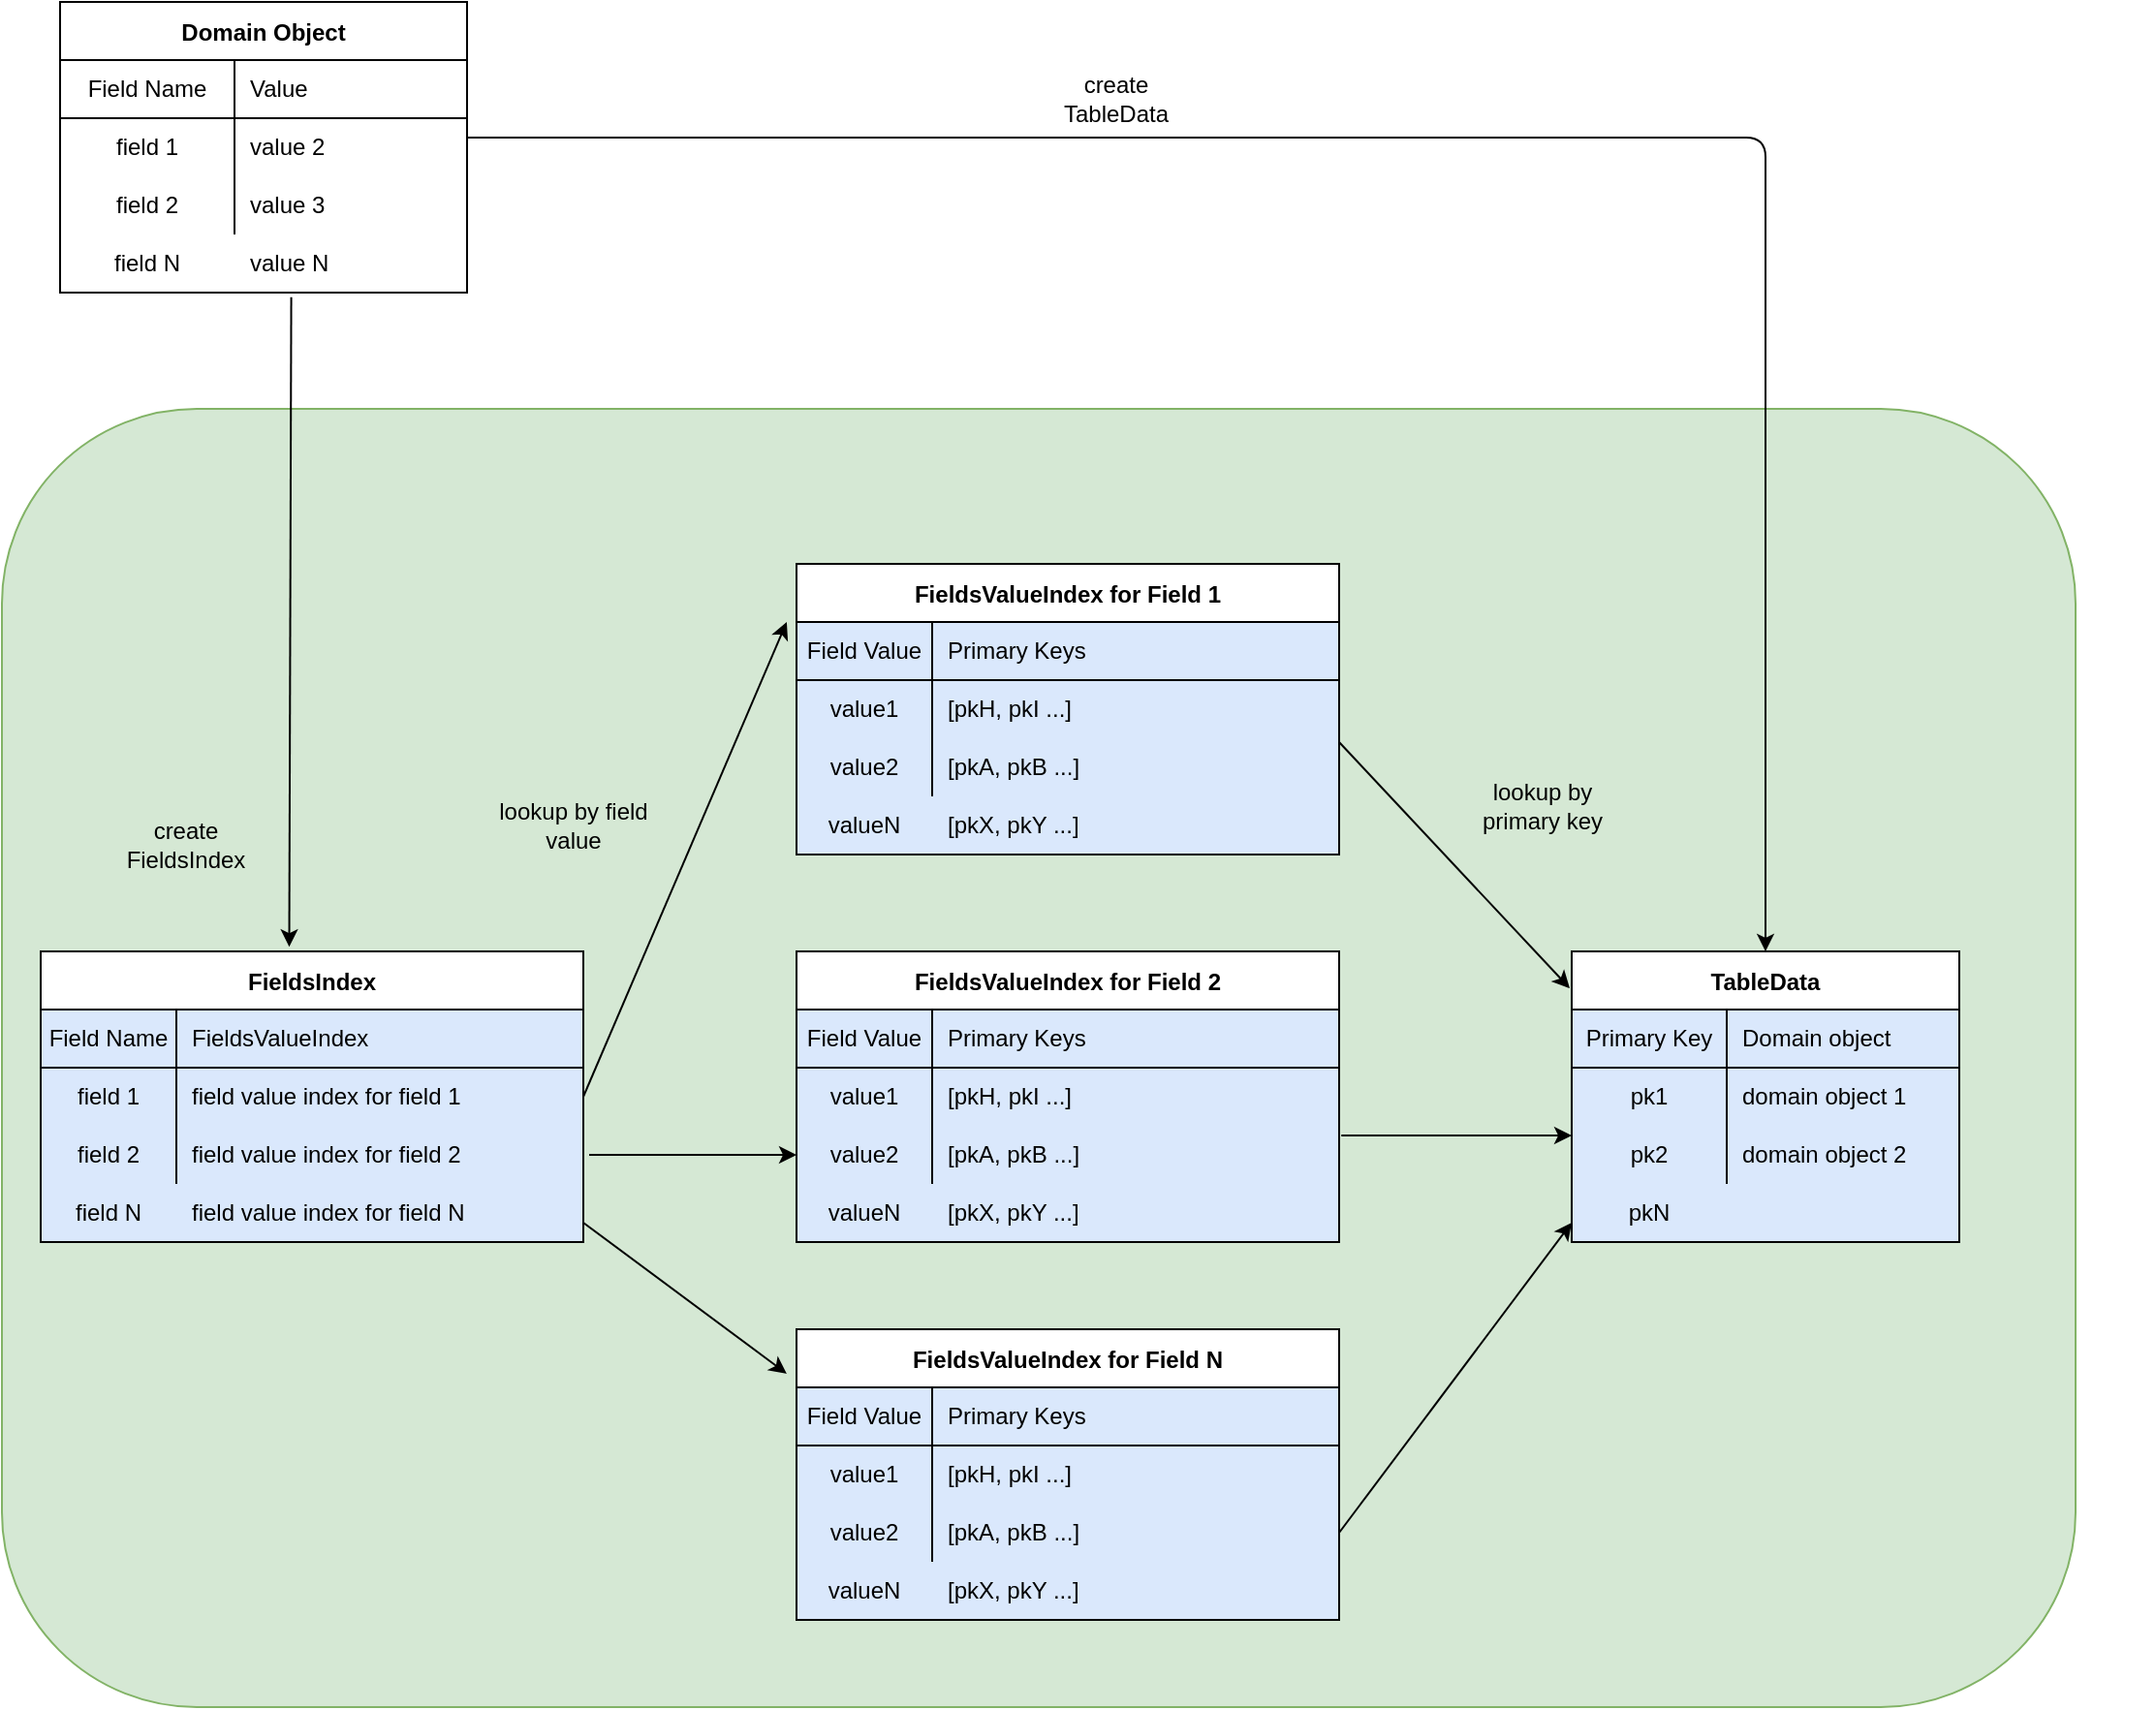 <mxfile version="14.8.2" type="device"><diagram id="J1YsiFlUIlFdMk5uR52n" name="Page-1"><mxGraphModel dx="1305" dy="917" grid="1" gridSize="10" guides="1" tooltips="1" connect="1" arrows="1" fold="1" page="1" pageScale="1" pageWidth="827" pageHeight="1169" math="0" shadow="0"><root><mxCell id="0"/><mxCell id="1" parent="0"/><mxCell id="lte7w0-O2yBBTRdBfXbU-105" value="" style="rounded=1;whiteSpace=wrap;html=1;fillColor=#d5e8d4;strokeColor=#82b366;" vertex="1" parent="1"><mxGeometry x="50" y="220" width="1070" height="670" as="geometry"/></mxCell><mxCell id="lte7w0-O2yBBTRdBfXbU-35" value="" style="group;fillColor=#dae8fc;strokeColor=#6c8ebf;" vertex="1" connectable="0" parent="1"><mxGeometry x="70" y="500" width="280" height="150" as="geometry"/></mxCell><mxCell id="lte7w0-O2yBBTRdBfXbU-22" value="FieldsIndex" style="shape=table;startSize=30;container=1;collapsible=0;childLayout=tableLayout;fixedRows=1;rowLines=0;fontStyle=1;align=center;" vertex="1" parent="lte7w0-O2yBBTRdBfXbU-35"><mxGeometry width="280" height="150" as="geometry"/></mxCell><mxCell id="lte7w0-O2yBBTRdBfXbU-23" value="" style="shape=partialRectangle;html=1;whiteSpace=wrap;collapsible=0;dropTarget=0;pointerEvents=0;fillColor=none;top=0;left=0;bottom=1;right=0;points=[[0,0.5],[1,0.5]];portConstraint=eastwest;" vertex="1" parent="lte7w0-O2yBBTRdBfXbU-22"><mxGeometry y="30" width="280" height="30" as="geometry"/></mxCell><mxCell id="lte7w0-O2yBBTRdBfXbU-24" value="Field Name" style="shape=partialRectangle;html=1;whiteSpace=wrap;connectable=0;fillColor=none;top=0;left=0;bottom=0;right=0;overflow=hidden;" vertex="1" parent="lte7w0-O2yBBTRdBfXbU-23"><mxGeometry width="70" height="30" as="geometry"/></mxCell><mxCell id="lte7w0-O2yBBTRdBfXbU-25" value="FieldsValueIndex" style="shape=partialRectangle;html=1;whiteSpace=wrap;connectable=0;fillColor=none;top=0;left=0;bottom=0;right=0;align=left;spacingLeft=6;overflow=hidden;" vertex="1" parent="lte7w0-O2yBBTRdBfXbU-23"><mxGeometry x="70" width="210" height="30" as="geometry"/></mxCell><mxCell id="lte7w0-O2yBBTRdBfXbU-26" value="" style="shape=partialRectangle;html=1;whiteSpace=wrap;collapsible=0;dropTarget=0;pointerEvents=0;fillColor=none;top=0;left=0;bottom=0;right=0;points=[[0,0.5],[1,0.5]];portConstraint=eastwest;" vertex="1" parent="lte7w0-O2yBBTRdBfXbU-22"><mxGeometry y="60" width="280" height="30" as="geometry"/></mxCell><mxCell id="lte7w0-O2yBBTRdBfXbU-27" value="field 1" style="shape=partialRectangle;html=1;whiteSpace=wrap;connectable=0;fillColor=none;top=0;left=0;bottom=0;right=0;overflow=hidden;" vertex="1" parent="lte7w0-O2yBBTRdBfXbU-26"><mxGeometry width="70" height="30" as="geometry"/></mxCell><mxCell id="lte7w0-O2yBBTRdBfXbU-28" value="field value index for field 1" style="shape=partialRectangle;html=1;whiteSpace=wrap;connectable=0;fillColor=none;top=0;left=0;bottom=0;right=0;align=left;spacingLeft=6;overflow=hidden;" vertex="1" parent="lte7w0-O2yBBTRdBfXbU-26"><mxGeometry x="70" width="210" height="30" as="geometry"/></mxCell><mxCell id="lte7w0-O2yBBTRdBfXbU-29" value="" style="shape=partialRectangle;html=1;whiteSpace=wrap;collapsible=0;dropTarget=0;pointerEvents=0;fillColor=none;top=0;left=0;bottom=0;right=0;points=[[0,0.5],[1,0.5]];portConstraint=eastwest;" vertex="1" parent="lte7w0-O2yBBTRdBfXbU-22"><mxGeometry y="90" width="280" height="30" as="geometry"/></mxCell><mxCell id="lte7w0-O2yBBTRdBfXbU-30" value="field 2" style="shape=partialRectangle;html=1;whiteSpace=wrap;connectable=0;fillColor=none;top=0;left=0;bottom=0;right=0;overflow=hidden;" vertex="1" parent="lte7w0-O2yBBTRdBfXbU-29"><mxGeometry width="70" height="30" as="geometry"/></mxCell><mxCell id="lte7w0-O2yBBTRdBfXbU-31" value="field value index for field 2" style="shape=partialRectangle;html=1;whiteSpace=wrap;connectable=0;fillColor=none;top=0;left=0;bottom=0;right=0;align=left;spacingLeft=6;overflow=hidden;" vertex="1" parent="lte7w0-O2yBBTRdBfXbU-29"><mxGeometry x="70" width="210" height="30" as="geometry"/></mxCell><mxCell id="lte7w0-O2yBBTRdBfXbU-34" value="field N" style="shape=partialRectangle;html=1;whiteSpace=wrap;connectable=0;fillColor=none;top=0;left=0;bottom=0;right=0;overflow=hidden;" vertex="1" parent="lte7w0-O2yBBTRdBfXbU-35"><mxGeometry y="120" width="70" height="30" as="geometry"/></mxCell><mxCell id="lte7w0-O2yBBTRdBfXbU-49" value="field value index for field N" style="shape=partialRectangle;html=1;whiteSpace=wrap;connectable=0;fillColor=none;top=0;left=0;bottom=0;right=0;align=left;spacingLeft=6;overflow=hidden;" vertex="1" parent="lte7w0-O2yBBTRdBfXbU-35"><mxGeometry x="70" y="120" width="210" height="30" as="geometry"/></mxCell><mxCell id="lte7w0-O2yBBTRdBfXbU-36" value="" style="group" vertex="1" connectable="0" parent="1"><mxGeometry x="860" y="390" width="300" height="150" as="geometry"/></mxCell><mxCell id="lte7w0-O2yBBTRdBfXbU-33" value="domain object N" style="shape=partialRectangle;html=1;whiteSpace=wrap;connectable=0;fillColor=none;top=0;left=0;bottom=0;right=0;align=left;spacingLeft=6;overflow=hidden;" vertex="1" parent="lte7w0-O2yBBTRdBfXbU-36"><mxGeometry x="80" y="120" width="220" height="30" as="geometry"/></mxCell><mxCell id="lte7w0-O2yBBTRdBfXbU-81" value="" style="group;fillColor=#dae8fc;strokeColor=#6c8ebf;" vertex="1" connectable="0" parent="lte7w0-O2yBBTRdBfXbU-36"><mxGeometry y="110" width="200" height="150" as="geometry"/></mxCell><mxCell id="lte7w0-O2yBBTRdBfXbU-2" value="TableData" style="shape=table;startSize=30;container=1;collapsible=0;childLayout=tableLayout;fixedRows=1;rowLines=0;fontStyle=1;align=center;" vertex="1" parent="lte7w0-O2yBBTRdBfXbU-81"><mxGeometry width="200" height="150" as="geometry"/></mxCell><mxCell id="lte7w0-O2yBBTRdBfXbU-3" value="" style="shape=partialRectangle;html=1;whiteSpace=wrap;collapsible=0;dropTarget=0;pointerEvents=0;fillColor=none;top=0;left=0;bottom=1;right=0;points=[[0,0.5],[1,0.5]];portConstraint=eastwest;" vertex="1" parent="lte7w0-O2yBBTRdBfXbU-2"><mxGeometry y="30" width="200" height="30" as="geometry"/></mxCell><mxCell id="lte7w0-O2yBBTRdBfXbU-4" value="Primary Key" style="shape=partialRectangle;html=1;whiteSpace=wrap;connectable=0;fillColor=none;top=0;left=0;bottom=0;right=0;overflow=hidden;" vertex="1" parent="lte7w0-O2yBBTRdBfXbU-3"><mxGeometry width="80" height="30" as="geometry"/></mxCell><mxCell id="lte7w0-O2yBBTRdBfXbU-5" value="Domain object" style="shape=partialRectangle;html=1;whiteSpace=wrap;connectable=0;fillColor=none;top=0;left=0;bottom=0;right=0;align=left;spacingLeft=6;overflow=hidden;" vertex="1" parent="lte7w0-O2yBBTRdBfXbU-3"><mxGeometry x="80" width="120" height="30" as="geometry"/></mxCell><mxCell id="lte7w0-O2yBBTRdBfXbU-6" value="" style="shape=partialRectangle;html=1;whiteSpace=wrap;collapsible=0;dropTarget=0;pointerEvents=0;fillColor=none;top=0;left=0;bottom=0;right=0;points=[[0,0.5],[1,0.5]];portConstraint=eastwest;" vertex="1" parent="lte7w0-O2yBBTRdBfXbU-2"><mxGeometry y="60" width="200" height="30" as="geometry"/></mxCell><mxCell id="lte7w0-O2yBBTRdBfXbU-7" value="pk1" style="shape=partialRectangle;html=1;whiteSpace=wrap;connectable=0;fillColor=none;top=0;left=0;bottom=0;right=0;overflow=hidden;" vertex="1" parent="lte7w0-O2yBBTRdBfXbU-6"><mxGeometry width="80" height="30" as="geometry"/></mxCell><mxCell id="lte7w0-O2yBBTRdBfXbU-8" value="domain object 1" style="shape=partialRectangle;html=1;whiteSpace=wrap;connectable=0;fillColor=none;top=0;left=0;bottom=0;right=0;align=left;spacingLeft=6;overflow=hidden;" vertex="1" parent="lte7w0-O2yBBTRdBfXbU-6"><mxGeometry x="80" width="120" height="30" as="geometry"/></mxCell><mxCell id="lte7w0-O2yBBTRdBfXbU-9" value="" style="shape=partialRectangle;html=1;whiteSpace=wrap;collapsible=0;dropTarget=0;pointerEvents=0;fillColor=none;top=0;left=0;bottom=0;right=0;points=[[0,0.5],[1,0.5]];portConstraint=eastwest;" vertex="1" parent="lte7w0-O2yBBTRdBfXbU-2"><mxGeometry y="90" width="200" height="30" as="geometry"/></mxCell><mxCell id="lte7w0-O2yBBTRdBfXbU-10" value="pk2" style="shape=partialRectangle;html=1;whiteSpace=wrap;connectable=0;fillColor=none;top=0;left=0;bottom=0;right=0;overflow=hidden;" vertex="1" parent="lte7w0-O2yBBTRdBfXbU-9"><mxGeometry width="80" height="30" as="geometry"/></mxCell><mxCell id="lte7w0-O2yBBTRdBfXbU-11" value="domain object 2" style="shape=partialRectangle;html=1;whiteSpace=wrap;connectable=0;fillColor=none;top=0;left=0;bottom=0;right=0;align=left;spacingLeft=6;overflow=hidden;" vertex="1" parent="lte7w0-O2yBBTRdBfXbU-9"><mxGeometry x="80" width="120" height="30" as="geometry"/></mxCell><mxCell id="lte7w0-O2yBBTRdBfXbU-32" value="pkN" style="shape=partialRectangle;html=1;whiteSpace=wrap;connectable=0;fillColor=none;top=0;left=0;bottom=0;right=0;overflow=hidden;" vertex="1" parent="lte7w0-O2yBBTRdBfXbU-81"><mxGeometry y="120" width="80" height="30" as="geometry"/></mxCell><mxCell id="lte7w0-O2yBBTRdBfXbU-37" value="" style="group;fillColor=#dae8fc;strokeColor=#6c8ebf;" vertex="1" connectable="0" parent="1"><mxGeometry x="460" y="300" width="280" height="150" as="geometry"/></mxCell><mxCell id="lte7w0-O2yBBTRdBfXbU-38" value="FieldsValueIndex for Field 1" style="shape=table;startSize=30;container=1;collapsible=0;childLayout=tableLayout;fixedRows=1;rowLines=0;fontStyle=1;align=center;" vertex="1" parent="lte7w0-O2yBBTRdBfXbU-37"><mxGeometry width="280" height="150" as="geometry"/></mxCell><mxCell id="lte7w0-O2yBBTRdBfXbU-39" value="" style="shape=partialRectangle;html=1;whiteSpace=wrap;collapsible=0;dropTarget=0;pointerEvents=0;fillColor=none;top=0;left=0;bottom=1;right=0;points=[[0,0.5],[1,0.5]];portConstraint=eastwest;" vertex="1" parent="lte7w0-O2yBBTRdBfXbU-38"><mxGeometry y="30" width="280" height="30" as="geometry"/></mxCell><mxCell id="lte7w0-O2yBBTRdBfXbU-40" value="Field Value" style="shape=partialRectangle;html=1;whiteSpace=wrap;connectable=0;fillColor=none;top=0;left=0;bottom=0;right=0;overflow=hidden;" vertex="1" parent="lte7w0-O2yBBTRdBfXbU-39"><mxGeometry width="70" height="30" as="geometry"/></mxCell><mxCell id="lte7w0-O2yBBTRdBfXbU-41" value="Primary Keys" style="shape=partialRectangle;html=1;whiteSpace=wrap;connectable=0;fillColor=none;top=0;left=0;bottom=0;right=0;align=left;spacingLeft=6;overflow=hidden;" vertex="1" parent="lte7w0-O2yBBTRdBfXbU-39"><mxGeometry x="70" width="210" height="30" as="geometry"/></mxCell><mxCell id="lte7w0-O2yBBTRdBfXbU-42" value="" style="shape=partialRectangle;html=1;whiteSpace=wrap;collapsible=0;dropTarget=0;pointerEvents=0;fillColor=none;top=0;left=0;bottom=0;right=0;points=[[0,0.5],[1,0.5]];portConstraint=eastwest;" vertex="1" parent="lte7w0-O2yBBTRdBfXbU-38"><mxGeometry y="60" width="280" height="30" as="geometry"/></mxCell><mxCell id="lte7w0-O2yBBTRdBfXbU-43" value="value1" style="shape=partialRectangle;html=1;whiteSpace=wrap;connectable=0;fillColor=none;top=0;left=0;bottom=0;right=0;overflow=hidden;" vertex="1" parent="lte7w0-O2yBBTRdBfXbU-42"><mxGeometry width="70" height="30" as="geometry"/></mxCell><mxCell id="lte7w0-O2yBBTRdBfXbU-44" value="[pkH, pkI ...]" style="shape=partialRectangle;html=1;whiteSpace=wrap;connectable=0;fillColor=none;top=0;left=0;bottom=0;right=0;align=left;spacingLeft=6;overflow=hidden;" vertex="1" parent="lte7w0-O2yBBTRdBfXbU-42"><mxGeometry x="70" width="210" height="30" as="geometry"/></mxCell><mxCell id="lte7w0-O2yBBTRdBfXbU-45" value="" style="shape=partialRectangle;html=1;whiteSpace=wrap;collapsible=0;dropTarget=0;pointerEvents=0;fillColor=none;top=0;left=0;bottom=0;right=0;points=[[0,0.5],[1,0.5]];portConstraint=eastwest;" vertex="1" parent="lte7w0-O2yBBTRdBfXbU-38"><mxGeometry y="90" width="280" height="30" as="geometry"/></mxCell><mxCell id="lte7w0-O2yBBTRdBfXbU-46" value="value2" style="shape=partialRectangle;html=1;whiteSpace=wrap;connectable=0;fillColor=none;top=0;left=0;bottom=0;right=0;overflow=hidden;" vertex="1" parent="lte7w0-O2yBBTRdBfXbU-45"><mxGeometry width="70" height="30" as="geometry"/></mxCell><mxCell id="lte7w0-O2yBBTRdBfXbU-47" value="[pkA, pkB ...]" style="shape=partialRectangle;html=1;whiteSpace=wrap;connectable=0;fillColor=none;top=0;left=0;bottom=0;right=0;align=left;spacingLeft=6;overflow=hidden;" vertex="1" parent="lte7w0-O2yBBTRdBfXbU-45"><mxGeometry x="70" width="210" height="30" as="geometry"/></mxCell><mxCell id="lte7w0-O2yBBTRdBfXbU-48" value="valueN" style="shape=partialRectangle;html=1;whiteSpace=wrap;connectable=0;fillColor=none;top=0;left=0;bottom=0;right=0;overflow=hidden;" vertex="1" parent="lte7w0-O2yBBTRdBfXbU-37"><mxGeometry y="120" width="70" height="30" as="geometry"/></mxCell><mxCell id="lte7w0-O2yBBTRdBfXbU-51" value="[pkX, pkY ...]" style="shape=partialRectangle;html=1;whiteSpace=wrap;connectable=0;fillColor=none;top=0;left=0;bottom=0;right=0;align=left;spacingLeft=6;overflow=hidden;" vertex="1" parent="lte7w0-O2yBBTRdBfXbU-37"><mxGeometry x="70" y="120" width="210" height="30" as="geometry"/></mxCell><mxCell id="lte7w0-O2yBBTRdBfXbU-52" value="" style="group;fillColor=#dae8fc;strokeColor=#6c8ebf;" vertex="1" connectable="0" parent="1"><mxGeometry x="460" y="500" width="280" height="150" as="geometry"/></mxCell><mxCell id="lte7w0-O2yBBTRdBfXbU-53" value="FieldsValueIndex for Field 2" style="shape=table;startSize=30;container=1;collapsible=0;childLayout=tableLayout;fixedRows=1;rowLines=0;fontStyle=1;align=center;" vertex="1" parent="lte7w0-O2yBBTRdBfXbU-52"><mxGeometry width="280" height="150" as="geometry"/></mxCell><mxCell id="lte7w0-O2yBBTRdBfXbU-54" value="" style="shape=partialRectangle;html=1;whiteSpace=wrap;collapsible=0;dropTarget=0;pointerEvents=0;fillColor=none;top=0;left=0;bottom=1;right=0;points=[[0,0.5],[1,0.5]];portConstraint=eastwest;" vertex="1" parent="lte7w0-O2yBBTRdBfXbU-53"><mxGeometry y="30" width="280" height="30" as="geometry"/></mxCell><mxCell id="lte7w0-O2yBBTRdBfXbU-55" value="Field Value" style="shape=partialRectangle;html=1;whiteSpace=wrap;connectable=0;fillColor=none;top=0;left=0;bottom=0;right=0;overflow=hidden;" vertex="1" parent="lte7w0-O2yBBTRdBfXbU-54"><mxGeometry width="70" height="30" as="geometry"/></mxCell><mxCell id="lte7w0-O2yBBTRdBfXbU-56" value="Primary Keys" style="shape=partialRectangle;html=1;whiteSpace=wrap;connectable=0;fillColor=none;top=0;left=0;bottom=0;right=0;align=left;spacingLeft=6;overflow=hidden;" vertex="1" parent="lte7w0-O2yBBTRdBfXbU-54"><mxGeometry x="70" width="210" height="30" as="geometry"/></mxCell><mxCell id="lte7w0-O2yBBTRdBfXbU-57" value="" style="shape=partialRectangle;html=1;whiteSpace=wrap;collapsible=0;dropTarget=0;pointerEvents=0;fillColor=none;top=0;left=0;bottom=0;right=0;points=[[0,0.5],[1,0.5]];portConstraint=eastwest;" vertex="1" parent="lte7w0-O2yBBTRdBfXbU-53"><mxGeometry y="60" width="280" height="30" as="geometry"/></mxCell><mxCell id="lte7w0-O2yBBTRdBfXbU-58" value="value1" style="shape=partialRectangle;html=1;whiteSpace=wrap;connectable=0;fillColor=none;top=0;left=0;bottom=0;right=0;overflow=hidden;" vertex="1" parent="lte7w0-O2yBBTRdBfXbU-57"><mxGeometry width="70" height="30" as="geometry"/></mxCell><mxCell id="lte7w0-O2yBBTRdBfXbU-59" value="[pkH, pkI ...]" style="shape=partialRectangle;html=1;whiteSpace=wrap;connectable=0;fillColor=none;top=0;left=0;bottom=0;right=0;align=left;spacingLeft=6;overflow=hidden;" vertex="1" parent="lte7w0-O2yBBTRdBfXbU-57"><mxGeometry x="70" width="210" height="30" as="geometry"/></mxCell><mxCell id="lte7w0-O2yBBTRdBfXbU-60" value="" style="shape=partialRectangle;html=1;whiteSpace=wrap;collapsible=0;dropTarget=0;pointerEvents=0;fillColor=none;top=0;left=0;bottom=0;right=0;points=[[0,0.5],[1,0.5]];portConstraint=eastwest;" vertex="1" parent="lte7w0-O2yBBTRdBfXbU-53"><mxGeometry y="90" width="280" height="30" as="geometry"/></mxCell><mxCell id="lte7w0-O2yBBTRdBfXbU-61" value="value2" style="shape=partialRectangle;html=1;whiteSpace=wrap;connectable=0;fillColor=none;top=0;left=0;bottom=0;right=0;overflow=hidden;" vertex="1" parent="lte7w0-O2yBBTRdBfXbU-60"><mxGeometry width="70" height="30" as="geometry"/></mxCell><mxCell id="lte7w0-O2yBBTRdBfXbU-62" value="[pkA, pkB ...]" style="shape=partialRectangle;html=1;whiteSpace=wrap;connectable=0;fillColor=none;top=0;left=0;bottom=0;right=0;align=left;spacingLeft=6;overflow=hidden;" vertex="1" parent="lte7w0-O2yBBTRdBfXbU-60"><mxGeometry x="70" width="210" height="30" as="geometry"/></mxCell><mxCell id="lte7w0-O2yBBTRdBfXbU-63" value="valueN" style="shape=partialRectangle;html=1;whiteSpace=wrap;connectable=0;fillColor=none;top=0;left=0;bottom=0;right=0;overflow=hidden;" vertex="1" parent="lte7w0-O2yBBTRdBfXbU-52"><mxGeometry y="120" width="70" height="30" as="geometry"/></mxCell><mxCell id="lte7w0-O2yBBTRdBfXbU-64" value="[pkX, pkY ...]" style="shape=partialRectangle;html=1;whiteSpace=wrap;connectable=0;fillColor=none;top=0;left=0;bottom=0;right=0;align=left;spacingLeft=6;overflow=hidden;" vertex="1" parent="lte7w0-O2yBBTRdBfXbU-52"><mxGeometry x="70" y="120" width="210" height="30" as="geometry"/></mxCell><mxCell id="lte7w0-O2yBBTRdBfXbU-65" value="" style="group;fillColor=#dae8fc;strokeColor=#6c8ebf;" vertex="1" connectable="0" parent="1"><mxGeometry x="460" y="695" width="280" height="150" as="geometry"/></mxCell><mxCell id="lte7w0-O2yBBTRdBfXbU-66" value="FieldsValueIndex for Field N" style="shape=table;startSize=30;container=1;collapsible=0;childLayout=tableLayout;fixedRows=1;rowLines=0;fontStyle=1;align=center;" vertex="1" parent="lte7w0-O2yBBTRdBfXbU-65"><mxGeometry width="280" height="150" as="geometry"/></mxCell><mxCell id="lte7w0-O2yBBTRdBfXbU-67" value="" style="shape=partialRectangle;html=1;whiteSpace=wrap;collapsible=0;dropTarget=0;pointerEvents=0;fillColor=none;top=0;left=0;bottom=1;right=0;points=[[0,0.5],[1,0.5]];portConstraint=eastwest;" vertex="1" parent="lte7w0-O2yBBTRdBfXbU-66"><mxGeometry y="30" width="280" height="30" as="geometry"/></mxCell><mxCell id="lte7w0-O2yBBTRdBfXbU-68" value="Field Value" style="shape=partialRectangle;html=1;whiteSpace=wrap;connectable=0;fillColor=none;top=0;left=0;bottom=0;right=0;overflow=hidden;" vertex="1" parent="lte7w0-O2yBBTRdBfXbU-67"><mxGeometry width="70" height="30" as="geometry"/></mxCell><mxCell id="lte7w0-O2yBBTRdBfXbU-69" value="Primary Keys" style="shape=partialRectangle;html=1;whiteSpace=wrap;connectable=0;fillColor=none;top=0;left=0;bottom=0;right=0;align=left;spacingLeft=6;overflow=hidden;" vertex="1" parent="lte7w0-O2yBBTRdBfXbU-67"><mxGeometry x="70" width="210" height="30" as="geometry"/></mxCell><mxCell id="lte7w0-O2yBBTRdBfXbU-70" value="" style="shape=partialRectangle;html=1;whiteSpace=wrap;collapsible=0;dropTarget=0;pointerEvents=0;fillColor=none;top=0;left=0;bottom=0;right=0;points=[[0,0.5],[1,0.5]];portConstraint=eastwest;" vertex="1" parent="lte7w0-O2yBBTRdBfXbU-66"><mxGeometry y="60" width="280" height="30" as="geometry"/></mxCell><mxCell id="lte7w0-O2yBBTRdBfXbU-71" value="value1" style="shape=partialRectangle;html=1;whiteSpace=wrap;connectable=0;fillColor=none;top=0;left=0;bottom=0;right=0;overflow=hidden;" vertex="1" parent="lte7w0-O2yBBTRdBfXbU-70"><mxGeometry width="70" height="30" as="geometry"/></mxCell><mxCell id="lte7w0-O2yBBTRdBfXbU-72" value="[pkH, pkI ...]" style="shape=partialRectangle;html=1;whiteSpace=wrap;connectable=0;fillColor=none;top=0;left=0;bottom=0;right=0;align=left;spacingLeft=6;overflow=hidden;" vertex="1" parent="lte7w0-O2yBBTRdBfXbU-70"><mxGeometry x="70" width="210" height="30" as="geometry"/></mxCell><mxCell id="lte7w0-O2yBBTRdBfXbU-73" value="" style="shape=partialRectangle;html=1;whiteSpace=wrap;collapsible=0;dropTarget=0;pointerEvents=0;fillColor=none;top=0;left=0;bottom=0;right=0;points=[[0,0.5],[1,0.5]];portConstraint=eastwest;" vertex="1" parent="lte7w0-O2yBBTRdBfXbU-66"><mxGeometry y="90" width="280" height="30" as="geometry"/></mxCell><mxCell id="lte7w0-O2yBBTRdBfXbU-74" value="value2" style="shape=partialRectangle;html=1;whiteSpace=wrap;connectable=0;fillColor=none;top=0;left=0;bottom=0;right=0;overflow=hidden;" vertex="1" parent="lte7w0-O2yBBTRdBfXbU-73"><mxGeometry width="70" height="30" as="geometry"/></mxCell><mxCell id="lte7w0-O2yBBTRdBfXbU-75" value="[pkA, pkB ...]" style="shape=partialRectangle;html=1;whiteSpace=wrap;connectable=0;fillColor=none;top=0;left=0;bottom=0;right=0;align=left;spacingLeft=6;overflow=hidden;" vertex="1" parent="lte7w0-O2yBBTRdBfXbU-73"><mxGeometry x="70" width="210" height="30" as="geometry"/></mxCell><mxCell id="lte7w0-O2yBBTRdBfXbU-76" value="valueN" style="shape=partialRectangle;html=1;whiteSpace=wrap;connectable=0;fillColor=none;top=0;left=0;bottom=0;right=0;overflow=hidden;" vertex="1" parent="lte7w0-O2yBBTRdBfXbU-65"><mxGeometry y="120" width="70" height="30" as="geometry"/></mxCell><mxCell id="lte7w0-O2yBBTRdBfXbU-77" value="[pkX, pkY ...]" style="shape=partialRectangle;html=1;whiteSpace=wrap;connectable=0;fillColor=none;top=0;left=0;bottom=0;right=0;align=left;spacingLeft=6;overflow=hidden;" vertex="1" parent="lte7w0-O2yBBTRdBfXbU-65"><mxGeometry x="70" y="120" width="210" height="30" as="geometry"/></mxCell><mxCell id="lte7w0-O2yBBTRdBfXbU-78" value="" style="endArrow=classic;html=1;entryX=-0.018;entryY=0;entryDx=0;entryDy=0;entryPerimeter=0;exitX=1;exitY=0.5;exitDx=0;exitDy=0;" edge="1" parent="1" source="lte7w0-O2yBBTRdBfXbU-26" target="lte7w0-O2yBBTRdBfXbU-39"><mxGeometry width="50" height="50" relative="1" as="geometry"><mxPoint x="340" y="800" as="sourcePoint"/><mxPoint x="390" y="750" as="targetPoint"/></mxGeometry></mxCell><mxCell id="lte7w0-O2yBBTRdBfXbU-79" value="" style="endArrow=classic;html=1;entryX=0;entryY=0.5;entryDx=0;entryDy=0;entryPerimeter=0;" edge="1" parent="1" target="lte7w0-O2yBBTRdBfXbU-60"><mxGeometry width="50" height="50" relative="1" as="geometry"><mxPoint x="353" y="605" as="sourcePoint"/><mxPoint x="400" y="710" as="targetPoint"/></mxGeometry></mxCell><mxCell id="lte7w0-O2yBBTRdBfXbU-80" value="" style="endArrow=classic;html=1;entryX=-0.018;entryY=0.153;entryDx=0;entryDy=0;entryPerimeter=0;" edge="1" parent="1" target="lte7w0-O2yBBTRdBfXbU-66"><mxGeometry width="50" height="50" relative="1" as="geometry"><mxPoint x="350" y="640" as="sourcePoint"/><mxPoint x="410" y="730" as="targetPoint"/></mxGeometry></mxCell><mxCell id="lte7w0-O2yBBTRdBfXbU-82" value="" style="endArrow=classic;html=1;exitX=1;exitY=0.067;exitDx=0;exitDy=0;exitPerimeter=0;entryX=-0.005;entryY=0.127;entryDx=0;entryDy=0;entryPerimeter=0;" edge="1" parent="1" source="lte7w0-O2yBBTRdBfXbU-45" target="lte7w0-O2yBBTRdBfXbU-2"><mxGeometry width="50" height="50" relative="1" as="geometry"><mxPoint x="740" y="420" as="sourcePoint"/><mxPoint x="790" y="370" as="targetPoint"/></mxGeometry></mxCell><mxCell id="lte7w0-O2yBBTRdBfXbU-83" value="" style="endArrow=classic;html=1;exitX=1.004;exitY=0.167;exitDx=0;exitDy=0;exitPerimeter=0;entryX=0;entryY=0.167;entryDx=0;entryDy=0;entryPerimeter=0;" edge="1" parent="1" source="lte7w0-O2yBBTRdBfXbU-60" target="lte7w0-O2yBBTRdBfXbU-9"><mxGeometry width="50" height="50" relative="1" as="geometry"><mxPoint x="940" y="760" as="sourcePoint"/><mxPoint x="990" y="710" as="targetPoint"/></mxGeometry></mxCell><mxCell id="lte7w0-O2yBBTRdBfXbU-84" value="" style="endArrow=classic;html=1;exitX=1;exitY=0.5;exitDx=0;exitDy=0;" edge="1" parent="1" source="lte7w0-O2yBBTRdBfXbU-73"><mxGeometry width="50" height="50" relative="1" as="geometry"><mxPoint x="900" y="800" as="sourcePoint"/><mxPoint x="860" y="640" as="targetPoint"/></mxGeometry></mxCell><mxCell id="lte7w0-O2yBBTRdBfXbU-98" value="" style="endArrow=classic;html=1;entryX=0.458;entryY=-0.016;entryDx=0;entryDy=0;entryPerimeter=0;exitX=0.568;exitY=1.078;exitDx=0;exitDy=0;exitPerimeter=0;" edge="1" parent="1" source="lte7w0-O2yBBTRdBfXbU-95" target="lte7w0-O2yBBTRdBfXbU-22"><mxGeometry width="50" height="50" relative="1" as="geometry"><mxPoint x="198" y="283" as="sourcePoint"/><mxPoint x="250" y="320" as="targetPoint"/></mxGeometry></mxCell><mxCell id="lte7w0-O2yBBTRdBfXbU-99" value="" style="group" vertex="1" connectable="0" parent="1"><mxGeometry x="80" y="10" width="210" height="150" as="geometry"/></mxCell><mxCell id="lte7w0-O2yBBTRdBfXbU-85" value="Domain Object" style="shape=table;startSize=30;container=1;collapsible=0;childLayout=tableLayout;fixedRows=1;rowLines=0;fontStyle=1;align=center;" vertex="1" parent="lte7w0-O2yBBTRdBfXbU-99"><mxGeometry width="210" height="150" as="geometry"/></mxCell><mxCell id="lte7w0-O2yBBTRdBfXbU-86" value="" style="shape=partialRectangle;html=1;whiteSpace=wrap;collapsible=0;dropTarget=0;pointerEvents=0;fillColor=none;top=0;left=0;bottom=1;right=0;points=[[0,0.5],[1,0.5]];portConstraint=eastwest;" vertex="1" parent="lte7w0-O2yBBTRdBfXbU-85"><mxGeometry y="30" width="210" height="30" as="geometry"/></mxCell><mxCell id="lte7w0-O2yBBTRdBfXbU-87" value="Field Name" style="shape=partialRectangle;html=1;whiteSpace=wrap;connectable=0;fillColor=none;top=0;left=0;bottom=0;right=0;overflow=hidden;" vertex="1" parent="lte7w0-O2yBBTRdBfXbU-86"><mxGeometry width="90" height="30" as="geometry"/></mxCell><mxCell id="lte7w0-O2yBBTRdBfXbU-88" value="Value" style="shape=partialRectangle;html=1;whiteSpace=wrap;connectable=0;fillColor=none;top=0;left=0;bottom=0;right=0;align=left;spacingLeft=6;overflow=hidden;" vertex="1" parent="lte7w0-O2yBBTRdBfXbU-86"><mxGeometry x="90" width="120" height="30" as="geometry"/></mxCell><mxCell id="lte7w0-O2yBBTRdBfXbU-89" value="" style="shape=partialRectangle;html=1;whiteSpace=wrap;collapsible=0;dropTarget=0;pointerEvents=0;fillColor=none;top=0;left=0;bottom=0;right=0;points=[[0,0.5],[1,0.5]];portConstraint=eastwest;" vertex="1" parent="lte7w0-O2yBBTRdBfXbU-85"><mxGeometry y="60" width="210" height="30" as="geometry"/></mxCell><mxCell id="lte7w0-O2yBBTRdBfXbU-90" value="field 1" style="shape=partialRectangle;html=1;whiteSpace=wrap;connectable=0;fillColor=none;top=0;left=0;bottom=0;right=0;overflow=hidden;" vertex="1" parent="lte7w0-O2yBBTRdBfXbU-89"><mxGeometry width="90" height="30" as="geometry"/></mxCell><mxCell id="lte7w0-O2yBBTRdBfXbU-91" value="value 2" style="shape=partialRectangle;html=1;whiteSpace=wrap;connectable=0;fillColor=none;top=0;left=0;bottom=0;right=0;align=left;spacingLeft=6;overflow=hidden;" vertex="1" parent="lte7w0-O2yBBTRdBfXbU-89"><mxGeometry x="90" width="120" height="30" as="geometry"/></mxCell><mxCell id="lte7w0-O2yBBTRdBfXbU-92" value="" style="shape=partialRectangle;html=1;whiteSpace=wrap;collapsible=0;dropTarget=0;pointerEvents=0;fillColor=none;top=0;left=0;bottom=0;right=0;points=[[0,0.5],[1,0.5]];portConstraint=eastwest;" vertex="1" parent="lte7w0-O2yBBTRdBfXbU-85"><mxGeometry y="90" width="210" height="30" as="geometry"/></mxCell><mxCell id="lte7w0-O2yBBTRdBfXbU-93" value="field 2" style="shape=partialRectangle;html=1;whiteSpace=wrap;connectable=0;fillColor=none;top=0;left=0;bottom=0;right=0;overflow=hidden;" vertex="1" parent="lte7w0-O2yBBTRdBfXbU-92"><mxGeometry width="90" height="30" as="geometry"/></mxCell><mxCell id="lte7w0-O2yBBTRdBfXbU-94" value="value 3" style="shape=partialRectangle;html=1;whiteSpace=wrap;connectable=0;fillColor=none;top=0;left=0;bottom=0;right=0;align=left;spacingLeft=6;overflow=hidden;" vertex="1" parent="lte7w0-O2yBBTRdBfXbU-92"><mxGeometry x="90" width="120" height="30" as="geometry"/></mxCell><mxCell id="lte7w0-O2yBBTRdBfXbU-95" value="" style="shape=partialRectangle;html=1;whiteSpace=wrap;collapsible=0;dropTarget=0;pointerEvents=0;fillColor=none;top=0;left=0;bottom=0;right=0;points=[[0,0.5],[1,0.5]];portConstraint=eastwest;" vertex="1" parent="lte7w0-O2yBBTRdBfXbU-99"><mxGeometry y="120" width="210" height="30" as="geometry"/></mxCell><mxCell id="lte7w0-O2yBBTRdBfXbU-96" value="field N" style="shape=partialRectangle;html=1;whiteSpace=wrap;connectable=0;fillColor=none;top=0;left=0;bottom=0;right=0;overflow=hidden;" vertex="1" parent="lte7w0-O2yBBTRdBfXbU-95"><mxGeometry width="90" height="30" as="geometry"/></mxCell><mxCell id="lte7w0-O2yBBTRdBfXbU-97" value="value N" style="shape=partialRectangle;html=1;whiteSpace=wrap;connectable=0;fillColor=none;top=0;left=0;bottom=0;right=0;align=left;spacingLeft=6;overflow=hidden;" vertex="1" parent="lte7w0-O2yBBTRdBfXbU-95"><mxGeometry x="90" width="120" height="30" as="geometry"/></mxCell><mxCell id="lte7w0-O2yBBTRdBfXbU-100" value="create FieldsIndex" style="text;html=1;strokeColor=none;fillColor=none;align=center;verticalAlign=middle;whiteSpace=wrap;rounded=0;" vertex="1" parent="1"><mxGeometry x="100" y="430" width="90" height="30" as="geometry"/></mxCell><mxCell id="lte7w0-O2yBBTRdBfXbU-101" value="lookup by field value" style="text;html=1;strokeColor=none;fillColor=none;align=center;verticalAlign=middle;whiteSpace=wrap;rounded=0;" vertex="1" parent="1"><mxGeometry x="300" y="420" width="90" height="30" as="geometry"/></mxCell><mxCell id="lte7w0-O2yBBTRdBfXbU-102" value="lookup by primary key" style="text;html=1;strokeColor=none;fillColor=none;align=center;verticalAlign=middle;whiteSpace=wrap;rounded=0;" vertex="1" parent="1"><mxGeometry x="800" y="410" width="90" height="30" as="geometry"/></mxCell><mxCell id="lte7w0-O2yBBTRdBfXbU-103" value="" style="endArrow=classic;html=1;entryX=0.5;entryY=0;entryDx=0;entryDy=0;" edge="1" parent="1" target="lte7w0-O2yBBTRdBfXbU-2"><mxGeometry width="50" height="50" relative="1" as="geometry"><mxPoint x="290" y="80" as="sourcePoint"/><mxPoint x="980" y="205" as="targetPoint"/><Array as="points"><mxPoint x="400" y="80"/><mxPoint x="960" y="80"/></Array></mxGeometry></mxCell><mxCell id="lte7w0-O2yBBTRdBfXbU-104" value="create TableData" style="text;html=1;strokeColor=none;fillColor=none;align=center;verticalAlign=middle;whiteSpace=wrap;rounded=0;" vertex="1" parent="1"><mxGeometry x="580" y="50" width="90" height="20" as="geometry"/></mxCell></root></mxGraphModel></diagram></mxfile>
